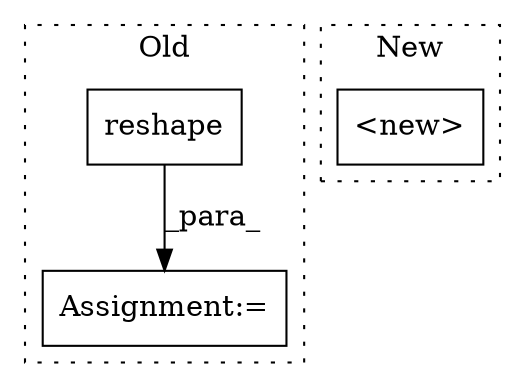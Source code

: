 digraph G {
subgraph cluster0 {
1 [label="reshape" a="32" s="23699,23716" l="8,1" shape="box"];
3 [label="Assignment:=" a="7" s="23688" l="1" shape="box"];
label = "Old";
style="dotted";
}
subgraph cluster1 {
2 [label="<new>" a="46" s="23195,23224" l="6,2" shape="box"];
label = "New";
style="dotted";
}
1 -> 3 [label="_para_"];
}